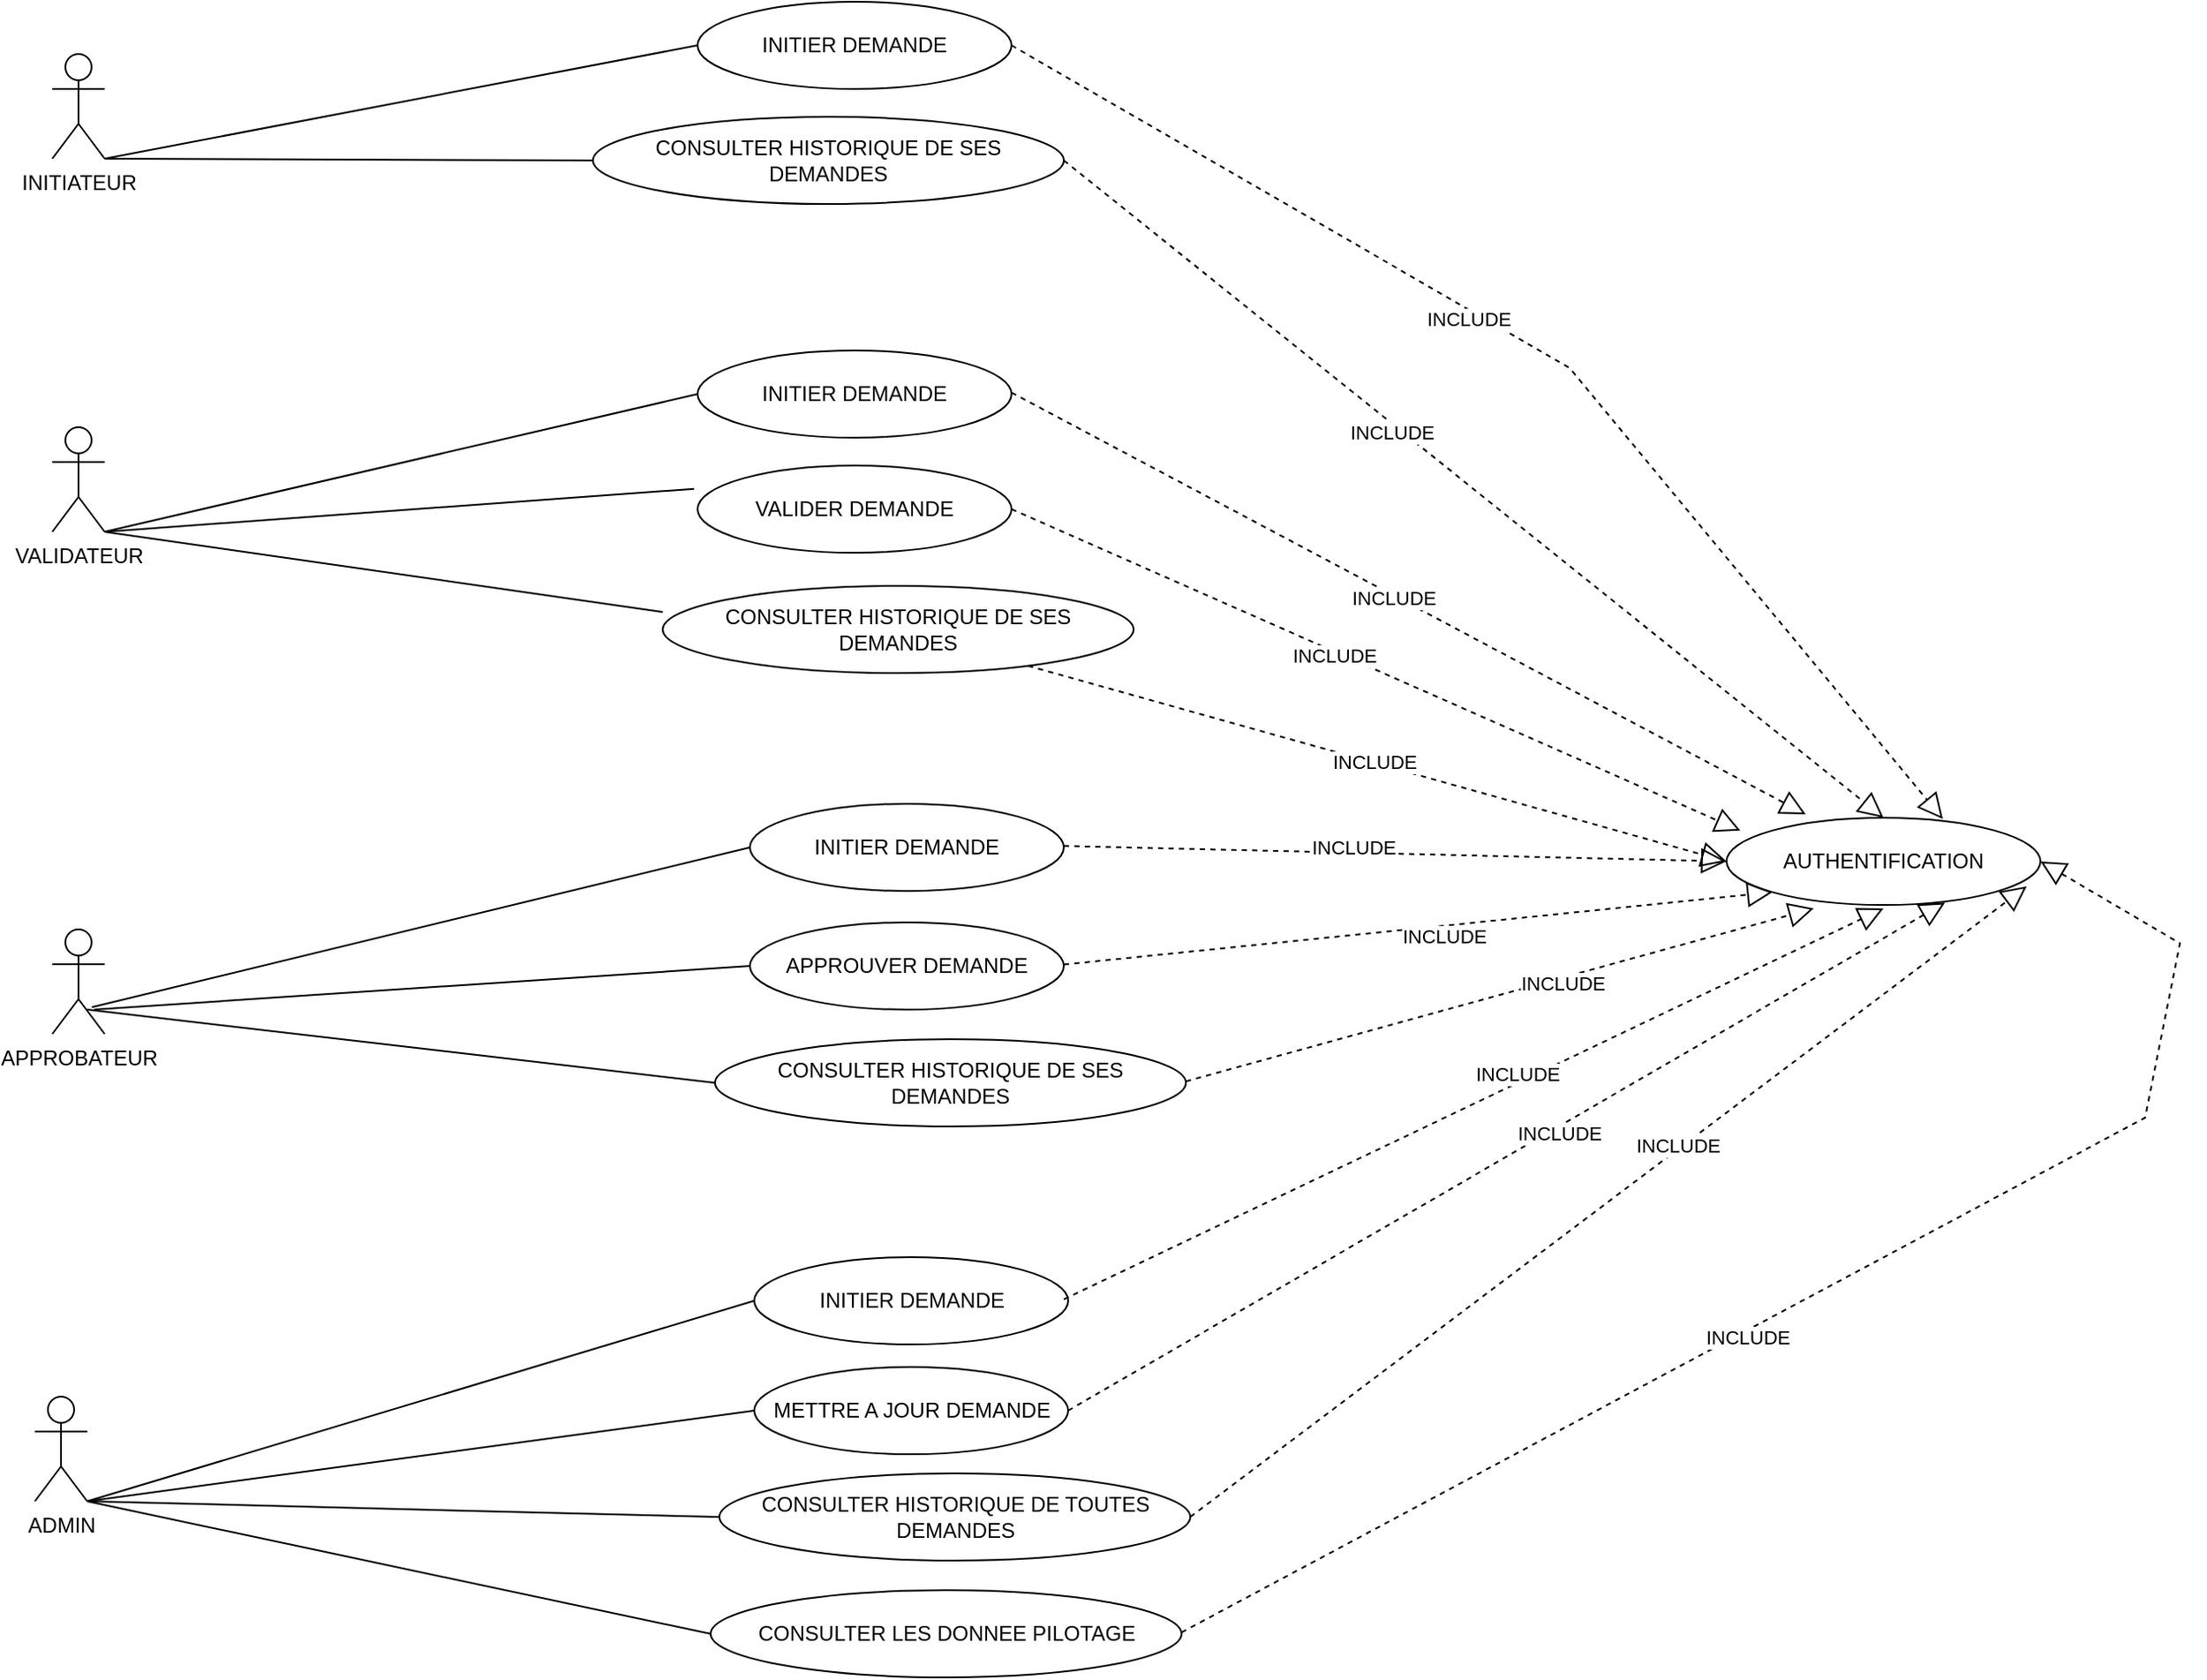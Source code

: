 <mxfile version="21.6.6" type="github">
  <diagram name="Page-1" id="zMLZRn2YXzDyXfLltK2j">
    <mxGraphModel dx="1750" dy="953" grid="1" gridSize="10" guides="1" tooltips="1" connect="1" arrows="1" fold="1" page="1" pageScale="1" pageWidth="827" pageHeight="1169" math="0" shadow="0">
      <root>
        <mxCell id="0" />
        <mxCell id="1" parent="0" />
        <mxCell id="n0EiRWBT-wCzMLjuJNqS-1" value="INITIATEUR" style="shape=umlActor;verticalLabelPosition=bottom;verticalAlign=top;html=1;" vertex="1" parent="1">
          <mxGeometry x="110" y="110" width="30" height="60" as="geometry" />
        </mxCell>
        <mxCell id="n0EiRWBT-wCzMLjuJNqS-2" value="VALIDATEUR" style="shape=umlActor;verticalLabelPosition=bottom;verticalAlign=top;html=1;" vertex="1" parent="1">
          <mxGeometry x="110" y="324" width="30" height="60" as="geometry" />
        </mxCell>
        <mxCell id="n0EiRWBT-wCzMLjuJNqS-5" value="APPROBATEUR" style="shape=umlActor;verticalLabelPosition=bottom;verticalAlign=top;html=1;" vertex="1" parent="1">
          <mxGeometry x="110" y="612" width="30" height="60" as="geometry" />
        </mxCell>
        <mxCell id="n0EiRWBT-wCzMLjuJNqS-6" value="ADMIN" style="shape=umlActor;verticalLabelPosition=bottom;verticalAlign=top;html=1;" vertex="1" parent="1">
          <mxGeometry x="100" y="880" width="30" height="60" as="geometry" />
        </mxCell>
        <mxCell id="n0EiRWBT-wCzMLjuJNqS-7" value="AUTHENTIFICATION" style="ellipse;whiteSpace=wrap;html=1;" vertex="1" parent="1">
          <mxGeometry x="1070" y="548" width="180" height="50" as="geometry" />
        </mxCell>
        <mxCell id="n0EiRWBT-wCzMLjuJNqS-8" value="INITIER DEMANDE" style="ellipse;whiteSpace=wrap;html=1;" vertex="1" parent="1">
          <mxGeometry x="480" y="80" width="180" height="50" as="geometry" />
        </mxCell>
        <mxCell id="n0EiRWBT-wCzMLjuJNqS-10" value="CONSULTER HISTORIQUE DE SES DEMANDES" style="ellipse;whiteSpace=wrap;html=1;" vertex="1" parent="1">
          <mxGeometry x="420" y="146" width="270" height="50" as="geometry" />
        </mxCell>
        <mxCell id="n0EiRWBT-wCzMLjuJNqS-11" value="INITIER DEMANDE" style="ellipse;whiteSpace=wrap;html=1;" vertex="1" parent="1">
          <mxGeometry x="480" y="280" width="180" height="50" as="geometry" />
        </mxCell>
        <mxCell id="n0EiRWBT-wCzMLjuJNqS-12" value="CONSULTER HISTORIQUE DE SES DEMANDES" style="ellipse;whiteSpace=wrap;html=1;" vertex="1" parent="1">
          <mxGeometry x="460" y="415" width="270" height="50" as="geometry" />
        </mxCell>
        <mxCell id="n0EiRWBT-wCzMLjuJNqS-13" value="VALIDER DEMANDE" style="ellipse;whiteSpace=wrap;html=1;" vertex="1" parent="1">
          <mxGeometry x="480" y="346" width="180" height="50" as="geometry" />
        </mxCell>
        <mxCell id="n0EiRWBT-wCzMLjuJNqS-14" value="INITIER DEMANDE" style="ellipse;whiteSpace=wrap;html=1;" vertex="1" parent="1">
          <mxGeometry x="510" y="540" width="180" height="50" as="geometry" />
        </mxCell>
        <mxCell id="n0EiRWBT-wCzMLjuJNqS-15" value="CONSULTER HISTORIQUE DE SES DEMANDES" style="ellipse;whiteSpace=wrap;html=1;" vertex="1" parent="1">
          <mxGeometry x="490" y="675" width="270" height="50" as="geometry" />
        </mxCell>
        <mxCell id="n0EiRWBT-wCzMLjuJNqS-16" value="APPROUVER DEMANDE" style="ellipse;whiteSpace=wrap;html=1;" vertex="1" parent="1">
          <mxGeometry x="510" y="608" width="180" height="50" as="geometry" />
        </mxCell>
        <mxCell id="n0EiRWBT-wCzMLjuJNqS-17" value="INITIER DEMANDE" style="ellipse;whiteSpace=wrap;html=1;" vertex="1" parent="1">
          <mxGeometry x="512.5" y="800" width="180" height="50" as="geometry" />
        </mxCell>
        <mxCell id="n0EiRWBT-wCzMLjuJNqS-18" value="CONSULTER HISTORIQUE DE TOUTES DEMANDES" style="ellipse;whiteSpace=wrap;html=1;" vertex="1" parent="1">
          <mxGeometry x="492.5" y="924" width="270" height="50" as="geometry" />
        </mxCell>
        <mxCell id="n0EiRWBT-wCzMLjuJNqS-19" value="METTRE A JOUR DEMANDE" style="ellipse;whiteSpace=wrap;html=1;" vertex="1" parent="1">
          <mxGeometry x="512.5" y="863" width="180" height="50" as="geometry" />
        </mxCell>
        <mxCell id="n0EiRWBT-wCzMLjuJNqS-20" value="CONSULTER LES DONNEE PILOTAGE" style="ellipse;whiteSpace=wrap;html=1;" vertex="1" parent="1">
          <mxGeometry x="487.5" y="991" width="270" height="50" as="geometry" />
        </mxCell>
        <mxCell id="n0EiRWBT-wCzMLjuJNqS-21" value="" style="endArrow=block;dashed=1;endFill=0;endSize=12;html=1;rounded=0;exitX=1;exitY=0.5;exitDx=0;exitDy=0;entryX=0.5;entryY=0;entryDx=0;entryDy=0;" edge="1" parent="1" source="n0EiRWBT-wCzMLjuJNqS-10" target="n0EiRWBT-wCzMLjuJNqS-7">
          <mxGeometry width="160" relative="1" as="geometry">
            <mxPoint x="590" y="260" as="sourcePoint" />
            <mxPoint x="750" y="260" as="targetPoint" />
          </mxGeometry>
        </mxCell>
        <mxCell id="n0EiRWBT-wCzMLjuJNqS-24" value="INCLUDE" style="edgeLabel;html=1;align=center;verticalAlign=middle;resizable=0;points=[];" vertex="1" connectable="0" parent="n0EiRWBT-wCzMLjuJNqS-21">
          <mxGeometry x="-0.188" y="-4" relative="1" as="geometry">
            <mxPoint as="offset" />
          </mxGeometry>
        </mxCell>
        <mxCell id="n0EiRWBT-wCzMLjuJNqS-22" value="" style="endArrow=block;dashed=1;endFill=0;endSize=12;html=1;rounded=0;exitX=1;exitY=0.5;exitDx=0;exitDy=0;entryX=0.689;entryY=0.013;entryDx=0;entryDy=0;entryPerimeter=0;" edge="1" parent="1" source="n0EiRWBT-wCzMLjuJNqS-8" target="n0EiRWBT-wCzMLjuJNqS-7">
          <mxGeometry width="160" relative="1" as="geometry">
            <mxPoint x="700" y="104.17" as="sourcePoint" />
            <mxPoint x="860" y="104.17" as="targetPoint" />
            <Array as="points">
              <mxPoint x="980" y="290" />
            </Array>
          </mxGeometry>
        </mxCell>
        <mxCell id="n0EiRWBT-wCzMLjuJNqS-23" value="INCLUDE" style="edgeLabel;html=1;align=center;verticalAlign=middle;resizable=0;points=[];" vertex="1" connectable="0" parent="n0EiRWBT-wCzMLjuJNqS-22">
          <mxGeometry x="-0.134" y="-5" relative="1" as="geometry">
            <mxPoint as="offset" />
          </mxGeometry>
        </mxCell>
        <mxCell id="n0EiRWBT-wCzMLjuJNqS-25" value="" style="endArrow=block;dashed=1;endFill=0;endSize=12;html=1;rounded=0;entryX=0.252;entryY=-0.04;entryDx=0;entryDy=0;entryPerimeter=0;" edge="1" parent="1" target="n0EiRWBT-wCzMLjuJNqS-7">
          <mxGeometry width="160" relative="1" as="geometry">
            <mxPoint x="660" y="304.17" as="sourcePoint" />
            <mxPoint x="820" y="304.17" as="targetPoint" />
          </mxGeometry>
        </mxCell>
        <mxCell id="n0EiRWBT-wCzMLjuJNqS-35" value="INCLUDE" style="edgeLabel;html=1;align=center;verticalAlign=middle;resizable=0;points=[];" vertex="1" connectable="0" parent="n0EiRWBT-wCzMLjuJNqS-25">
          <mxGeometry x="-0.037" y="-1" relative="1" as="geometry">
            <mxPoint as="offset" />
          </mxGeometry>
        </mxCell>
        <mxCell id="n0EiRWBT-wCzMLjuJNqS-26" value="" style="endArrow=block;dashed=1;endFill=0;endSize=12;html=1;rounded=0;exitX=1;exitY=0.5;exitDx=0;exitDy=0;entryX=0.044;entryY=0.147;entryDx=0;entryDy=0;entryPerimeter=0;" edge="1" parent="1" source="n0EiRWBT-wCzMLjuJNqS-13" target="n0EiRWBT-wCzMLjuJNqS-7">
          <mxGeometry width="160" relative="1" as="geometry">
            <mxPoint x="820" y="620" as="sourcePoint" />
            <mxPoint x="980" y="620" as="targetPoint" />
          </mxGeometry>
        </mxCell>
        <mxCell id="n0EiRWBT-wCzMLjuJNqS-36" value="INCLUDE" style="edgeLabel;html=1;align=center;verticalAlign=middle;resizable=0;points=[];" vertex="1" connectable="0" parent="n0EiRWBT-wCzMLjuJNqS-26">
          <mxGeometry x="-0.106" y="-3" relative="1" as="geometry">
            <mxPoint x="-1" y="-1" as="offset" />
          </mxGeometry>
        </mxCell>
        <mxCell id="n0EiRWBT-wCzMLjuJNqS-27" value="" style="endArrow=block;dashed=1;endFill=0;endSize=12;html=1;rounded=0;entryX=0;entryY=0.5;entryDx=0;entryDy=0;" edge="1" parent="1" source="n0EiRWBT-wCzMLjuJNqS-12" target="n0EiRWBT-wCzMLjuJNqS-7">
          <mxGeometry width="160" relative="1" as="geometry">
            <mxPoint x="820" y="658" as="sourcePoint" />
            <mxPoint x="1060" y="610" as="targetPoint" />
          </mxGeometry>
        </mxCell>
        <mxCell id="n0EiRWBT-wCzMLjuJNqS-37" value="INCLUDE" style="edgeLabel;html=1;align=center;verticalAlign=middle;resizable=0;points=[];" vertex="1" connectable="0" parent="n0EiRWBT-wCzMLjuJNqS-27">
          <mxGeometry x="-0.008" y="1" relative="1" as="geometry">
            <mxPoint x="-1" as="offset" />
          </mxGeometry>
        </mxCell>
        <mxCell id="n0EiRWBT-wCzMLjuJNqS-28" value="" style="endArrow=block;dashed=1;endFill=0;endSize=12;html=1;rounded=0;entryX=0;entryY=0.5;entryDx=0;entryDy=0;" edge="1" parent="1" target="n0EiRWBT-wCzMLjuJNqS-7">
          <mxGeometry width="160" relative="1" as="geometry">
            <mxPoint x="690" y="564.17" as="sourcePoint" />
            <mxPoint x="850" y="564.17" as="targetPoint" />
          </mxGeometry>
        </mxCell>
        <mxCell id="n0EiRWBT-wCzMLjuJNqS-38" value="INCLUDE" style="edgeLabel;html=1;align=center;verticalAlign=middle;resizable=0;points=[];" vertex="1" connectable="0" parent="n0EiRWBT-wCzMLjuJNqS-28">
          <mxGeometry x="-0.13" y="3" relative="1" as="geometry">
            <mxPoint as="offset" />
          </mxGeometry>
        </mxCell>
        <mxCell id="n0EiRWBT-wCzMLjuJNqS-29" value="" style="endArrow=block;dashed=1;endFill=0;endSize=12;html=1;rounded=0;entryX=0;entryY=1;entryDx=0;entryDy=0;" edge="1" parent="1" target="n0EiRWBT-wCzMLjuJNqS-7">
          <mxGeometry width="160" relative="1" as="geometry">
            <mxPoint x="690" y="632.17" as="sourcePoint" />
            <mxPoint x="850" y="632.17" as="targetPoint" />
          </mxGeometry>
        </mxCell>
        <mxCell id="n0EiRWBT-wCzMLjuJNqS-39" value="INCLUDE" style="edgeLabel;html=1;align=center;verticalAlign=middle;resizable=0;points=[];" vertex="1" connectable="0" parent="n0EiRWBT-wCzMLjuJNqS-29">
          <mxGeometry x="0.073" y="-5" relative="1" as="geometry">
            <mxPoint x="-1" y="1" as="offset" />
          </mxGeometry>
        </mxCell>
        <mxCell id="n0EiRWBT-wCzMLjuJNqS-30" value="" style="endArrow=block;dashed=1;endFill=0;endSize=12;html=1;rounded=0;entryX=0.278;entryY=1.04;entryDx=0;entryDy=0;entryPerimeter=0;" edge="1" parent="1" target="n0EiRWBT-wCzMLjuJNqS-7">
          <mxGeometry width="160" relative="1" as="geometry">
            <mxPoint x="760" y="699.17" as="sourcePoint" />
            <mxPoint x="920" y="699.17" as="targetPoint" />
          </mxGeometry>
        </mxCell>
        <mxCell id="n0EiRWBT-wCzMLjuJNqS-40" value="INCLUDE" style="edgeLabel;html=1;align=center;verticalAlign=middle;resizable=0;points=[];" vertex="1" connectable="0" parent="n0EiRWBT-wCzMLjuJNqS-30">
          <mxGeometry x="0.202" y="-3" relative="1" as="geometry">
            <mxPoint x="-1" as="offset" />
          </mxGeometry>
        </mxCell>
        <mxCell id="n0EiRWBT-wCzMLjuJNqS-31" value="" style="endArrow=block;dashed=1;endFill=0;endSize=12;html=1;rounded=0;" edge="1" parent="1">
          <mxGeometry width="160" relative="1" as="geometry">
            <mxPoint x="690" y="824.17" as="sourcePoint" />
            <mxPoint x="1160" y="600" as="targetPoint" />
          </mxGeometry>
        </mxCell>
        <mxCell id="n0EiRWBT-wCzMLjuJNqS-41" value="INCLUDE" style="edgeLabel;html=1;align=center;verticalAlign=middle;resizable=0;points=[];" vertex="1" connectable="0" parent="n0EiRWBT-wCzMLjuJNqS-31">
          <mxGeometry x="0.11" y="5" relative="1" as="geometry">
            <mxPoint x="1" as="offset" />
          </mxGeometry>
        </mxCell>
        <mxCell id="n0EiRWBT-wCzMLjuJNqS-32" value="" style="endArrow=block;dashed=1;endFill=0;endSize=12;html=1;rounded=0;exitX=1;exitY=0.5;exitDx=0;exitDy=0;entryX=0.696;entryY=0.973;entryDx=0;entryDy=0;entryPerimeter=0;" edge="1" parent="1" source="n0EiRWBT-wCzMLjuJNqS-19" target="n0EiRWBT-wCzMLjuJNqS-7">
          <mxGeometry width="160" relative="1" as="geometry">
            <mxPoint x="827" y="877" as="sourcePoint" />
            <mxPoint x="987" y="877" as="targetPoint" />
          </mxGeometry>
        </mxCell>
        <mxCell id="n0EiRWBT-wCzMLjuJNqS-42" value="INCLUDE" style="edgeLabel;html=1;align=center;verticalAlign=middle;resizable=0;points=[];" vertex="1" connectable="0" parent="n0EiRWBT-wCzMLjuJNqS-32">
          <mxGeometry x="0.112" y="-3" relative="1" as="geometry">
            <mxPoint as="offset" />
          </mxGeometry>
        </mxCell>
        <mxCell id="n0EiRWBT-wCzMLjuJNqS-33" value="" style="endArrow=block;dashed=1;endFill=0;endSize=12;html=1;rounded=0;exitX=1;exitY=0.5;exitDx=0;exitDy=0;entryX=0.956;entryY=0.787;entryDx=0;entryDy=0;entryPerimeter=0;" edge="1" parent="1" source="n0EiRWBT-wCzMLjuJNqS-18" target="n0EiRWBT-wCzMLjuJNqS-7">
          <mxGeometry width="160" relative="1" as="geometry">
            <mxPoint x="827" y="915" as="sourcePoint" />
            <mxPoint x="987" y="915" as="targetPoint" />
          </mxGeometry>
        </mxCell>
        <mxCell id="n0EiRWBT-wCzMLjuJNqS-43" value="INCLUDE" style="edgeLabel;html=1;align=center;verticalAlign=middle;resizable=0;points=[];" vertex="1" connectable="0" parent="n0EiRWBT-wCzMLjuJNqS-33">
          <mxGeometry x="0.171" y="2" relative="1" as="geometry">
            <mxPoint as="offset" />
          </mxGeometry>
        </mxCell>
        <mxCell id="n0EiRWBT-wCzMLjuJNqS-34" value="" style="endArrow=block;dashed=1;endFill=0;endSize=12;html=1;rounded=0;entryX=1;entryY=0.5;entryDx=0;entryDy=0;" edge="1" parent="1" target="n0EiRWBT-wCzMLjuJNqS-7">
          <mxGeometry width="160" relative="1" as="geometry">
            <mxPoint x="757.5" y="1015.17" as="sourcePoint" />
            <mxPoint x="1410" y="610" as="targetPoint" />
            <Array as="points">
              <mxPoint x="1310" y="720" />
              <mxPoint x="1330" y="620" />
            </Array>
          </mxGeometry>
        </mxCell>
        <mxCell id="n0EiRWBT-wCzMLjuJNqS-44" value="INCLUDE" style="edgeLabel;html=1;align=center;verticalAlign=middle;resizable=0;points=[];" vertex="1" connectable="0" parent="n0EiRWBT-wCzMLjuJNqS-34">
          <mxGeometry x="-0.108" y="-3" relative="1" as="geometry">
            <mxPoint as="offset" />
          </mxGeometry>
        </mxCell>
        <mxCell id="n0EiRWBT-wCzMLjuJNqS-46" value="" style="endArrow=none;html=1;rounded=0;entryX=0;entryY=0.5;entryDx=0;entryDy=0;exitX=1;exitY=1;exitDx=0;exitDy=0;exitPerimeter=0;" edge="1" parent="1" source="n0EiRWBT-wCzMLjuJNqS-1" target="n0EiRWBT-wCzMLjuJNqS-8">
          <mxGeometry width="50" height="50" relative="1" as="geometry">
            <mxPoint x="150" y="165" as="sourcePoint" />
            <mxPoint x="200" y="115" as="targetPoint" />
          </mxGeometry>
        </mxCell>
        <mxCell id="n0EiRWBT-wCzMLjuJNqS-47" value="" style="endArrow=none;html=1;rounded=0;entryX=0;entryY=0.5;entryDx=0;entryDy=0;exitX=1;exitY=1;exitDx=0;exitDy=0;exitPerimeter=0;" edge="1" parent="1" source="n0EiRWBT-wCzMLjuJNqS-1" target="n0EiRWBT-wCzMLjuJNqS-10">
          <mxGeometry width="50" height="50" relative="1" as="geometry">
            <mxPoint x="150" y="182" as="sourcePoint" />
            <mxPoint x="350" y="146" as="targetPoint" />
          </mxGeometry>
        </mxCell>
        <mxCell id="n0EiRWBT-wCzMLjuJNqS-48" value="" style="endArrow=none;html=1;rounded=0;entryX=0;entryY=0.5;entryDx=0;entryDy=0;exitX=1;exitY=1;exitDx=0;exitDy=0;exitPerimeter=0;" edge="1" parent="1" source="n0EiRWBT-wCzMLjuJNqS-2" target="n0EiRWBT-wCzMLjuJNqS-11">
          <mxGeometry width="50" height="50" relative="1" as="geometry">
            <mxPoint x="140" y="390" as="sourcePoint" />
            <mxPoint x="410" y="346" as="targetPoint" />
          </mxGeometry>
        </mxCell>
        <mxCell id="n0EiRWBT-wCzMLjuJNqS-49" value="" style="endArrow=none;html=1;rounded=0;entryX=-0.011;entryY=0.267;entryDx=0;entryDy=0;entryPerimeter=0;exitX=1;exitY=1;exitDx=0;exitDy=0;exitPerimeter=0;" edge="1" parent="1" source="n0EiRWBT-wCzMLjuJNqS-2" target="n0EiRWBT-wCzMLjuJNqS-13">
          <mxGeometry width="50" height="50" relative="1" as="geometry">
            <mxPoint x="150" y="360" as="sourcePoint" />
            <mxPoint x="480" y="320" as="targetPoint" />
          </mxGeometry>
        </mxCell>
        <mxCell id="n0EiRWBT-wCzMLjuJNqS-50" value="" style="endArrow=none;html=1;rounded=0;entryX=0;entryY=0.3;entryDx=0;entryDy=0;entryPerimeter=0;exitX=1;exitY=1;exitDx=0;exitDy=0;exitPerimeter=0;" edge="1" parent="1" source="n0EiRWBT-wCzMLjuJNqS-2" target="n0EiRWBT-wCzMLjuJNqS-12">
          <mxGeometry width="50" height="50" relative="1" as="geometry">
            <mxPoint x="150" y="360" as="sourcePoint" />
            <mxPoint x="479.98" y="369.82" as="targetPoint" />
          </mxGeometry>
        </mxCell>
        <mxCell id="n0EiRWBT-wCzMLjuJNqS-51" value="" style="endArrow=none;html=1;rounded=0;entryX=0;entryY=0.5;entryDx=0;entryDy=0;" edge="1" parent="1" target="n0EiRWBT-wCzMLjuJNqS-15">
          <mxGeometry width="50" height="50" relative="1" as="geometry">
            <mxPoint x="130" y="658" as="sourcePoint" />
            <mxPoint x="420" y="752" as="targetPoint" />
          </mxGeometry>
        </mxCell>
        <mxCell id="n0EiRWBT-wCzMLjuJNqS-52" value="" style="endArrow=none;html=1;rounded=0;entryX=0;entryY=0.5;entryDx=0;entryDy=0;exitX=0.756;exitY=0.744;exitDx=0;exitDy=0;exitPerimeter=0;" edge="1" parent="1" source="n0EiRWBT-wCzMLjuJNqS-5" target="n0EiRWBT-wCzMLjuJNqS-14">
          <mxGeometry width="50" height="50" relative="1" as="geometry">
            <mxPoint x="140" y="660" as="sourcePoint" />
            <mxPoint x="500" y="682" as="targetPoint" />
          </mxGeometry>
        </mxCell>
        <mxCell id="n0EiRWBT-wCzMLjuJNqS-53" value="" style="endArrow=none;html=1;rounded=0;entryX=0;entryY=0.5;entryDx=0;entryDy=0;exitX=0.8;exitY=0.767;exitDx=0;exitDy=0;exitPerimeter=0;" edge="1" parent="1" source="n0EiRWBT-wCzMLjuJNqS-5" target="n0EiRWBT-wCzMLjuJNqS-16">
          <mxGeometry width="50" height="50" relative="1" as="geometry">
            <mxPoint x="150" y="660" as="sourcePoint" />
            <mxPoint x="512.2" y="580" as="targetPoint" />
          </mxGeometry>
        </mxCell>
        <mxCell id="n0EiRWBT-wCzMLjuJNqS-54" value="" style="endArrow=none;html=1;rounded=0;entryX=0;entryY=0.5;entryDx=0;entryDy=0;exitX=1;exitY=1;exitDx=0;exitDy=0;exitPerimeter=0;" edge="1" parent="1" source="n0EiRWBT-wCzMLjuJNqS-6" target="n0EiRWBT-wCzMLjuJNqS-20">
          <mxGeometry width="50" height="50" relative="1" as="geometry">
            <mxPoint x="132.5" y="932" as="sourcePoint" />
            <mxPoint x="492.5" y="974" as="targetPoint" />
          </mxGeometry>
        </mxCell>
        <mxCell id="n0EiRWBT-wCzMLjuJNqS-55" value="" style="endArrow=none;html=1;rounded=0;entryX=0;entryY=0.5;entryDx=0;entryDy=0;exitX=1;exitY=1;exitDx=0;exitDy=0;exitPerimeter=0;" edge="1" parent="1" source="n0EiRWBT-wCzMLjuJNqS-6" target="n0EiRWBT-wCzMLjuJNqS-18">
          <mxGeometry width="50" height="50" relative="1" as="geometry">
            <mxPoint x="130" y="898" as="sourcePoint" />
            <mxPoint x="488" y="974" as="targetPoint" />
          </mxGeometry>
        </mxCell>
        <mxCell id="n0EiRWBT-wCzMLjuJNqS-56" value="" style="endArrow=none;html=1;rounded=0;entryX=0;entryY=0.5;entryDx=0;entryDy=0;exitX=1;exitY=1;exitDx=0;exitDy=0;exitPerimeter=0;" edge="1" parent="1" source="n0EiRWBT-wCzMLjuJNqS-6" target="n0EiRWBT-wCzMLjuJNqS-19">
          <mxGeometry width="50" height="50" relative="1" as="geometry">
            <mxPoint x="130" y="915" as="sourcePoint" />
            <mxPoint x="493" y="924" as="targetPoint" />
          </mxGeometry>
        </mxCell>
        <mxCell id="n0EiRWBT-wCzMLjuJNqS-57" value="" style="endArrow=none;html=1;rounded=0;entryX=0;entryY=0.5;entryDx=0;entryDy=0;exitX=1;exitY=1;exitDx=0;exitDy=0;exitPerimeter=0;" edge="1" parent="1" source="n0EiRWBT-wCzMLjuJNqS-6" target="n0EiRWBT-wCzMLjuJNqS-17">
          <mxGeometry width="50" height="50" relative="1" as="geometry">
            <mxPoint x="127.5" y="913" as="sourcePoint" />
            <mxPoint x="510.5" y="861" as="targetPoint" />
          </mxGeometry>
        </mxCell>
      </root>
    </mxGraphModel>
  </diagram>
</mxfile>
